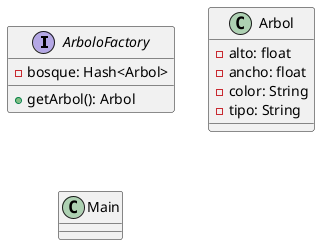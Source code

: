@startuml

interface ArboloFactory {
- bosque: Hash<Arbol>
+ getArbol(): Arbol

}
class Arbol {
- alto: float
- ancho: float
- color: String
- tipo: String
}

class Main {

}


@enduml